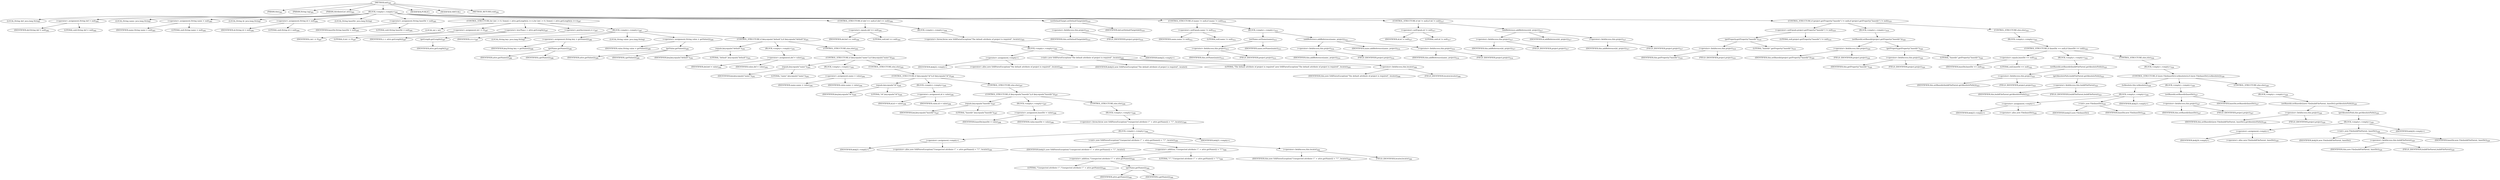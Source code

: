 digraph "init" {  
"754" [label = <(METHOD,init)<SUB>281</SUB>> ]
"755" [label = <(PARAM,this)<SUB>281</SUB>> ]
"756" [label = <(PARAM,String tag)<SUB>281</SUB>> ]
"757" [label = <(PARAM,AttributeList attrs)<SUB>281</SUB>> ]
"758" [label = <(BLOCK,&lt;empty&gt;,&lt;empty&gt;)<SUB>281</SUB>> ]
"759" [label = <(LOCAL,String def: java.lang.String)> ]
"760" [label = <(&lt;operator&gt;.assignment,String def = null)<SUB>282</SUB>> ]
"761" [label = <(IDENTIFIER,def,String def = null)<SUB>282</SUB>> ]
"762" [label = <(LITERAL,null,String def = null)<SUB>282</SUB>> ]
"763" [label = <(LOCAL,String name: java.lang.String)> ]
"764" [label = <(&lt;operator&gt;.assignment,String name = null)<SUB>283</SUB>> ]
"765" [label = <(IDENTIFIER,name,String name = null)<SUB>283</SUB>> ]
"766" [label = <(LITERAL,null,String name = null)<SUB>283</SUB>> ]
"767" [label = <(LOCAL,String id: java.lang.String)> ]
"768" [label = <(&lt;operator&gt;.assignment,String id = null)<SUB>284</SUB>> ]
"769" [label = <(IDENTIFIER,id,String id = null)<SUB>284</SUB>> ]
"770" [label = <(LITERAL,null,String id = null)<SUB>284</SUB>> ]
"771" [label = <(LOCAL,String baseDir: java.lang.String)> ]
"772" [label = <(&lt;operator&gt;.assignment,String baseDir = null)<SUB>285</SUB>> ]
"773" [label = <(IDENTIFIER,baseDir,String baseDir = null)<SUB>285</SUB>> ]
"774" [label = <(LITERAL,null,String baseDir = null)<SUB>285</SUB>> ]
"775" [label = <(CONTROL_STRUCTURE,for (int i = 0; Some(i &lt; attrs.getLength()); i++),for (int i = 0; Some(i &lt; attrs.getLength()); i++))<SUB>287</SUB>> ]
"776" [label = <(LOCAL,int i: int)> ]
"777" [label = <(&lt;operator&gt;.assignment,int i = 0)<SUB>287</SUB>> ]
"778" [label = <(IDENTIFIER,i,int i = 0)<SUB>287</SUB>> ]
"779" [label = <(LITERAL,0,int i = 0)<SUB>287</SUB>> ]
"780" [label = <(&lt;operator&gt;.lessThan,i &lt; attrs.getLength())<SUB>287</SUB>> ]
"781" [label = <(IDENTIFIER,i,i &lt; attrs.getLength())<SUB>287</SUB>> ]
"782" [label = <(getLength,getLength())<SUB>287</SUB>> ]
"783" [label = <(IDENTIFIER,attrs,getLength())<SUB>287</SUB>> ]
"784" [label = <(&lt;operator&gt;.postIncrement,i++)<SUB>287</SUB>> ]
"785" [label = <(IDENTIFIER,i,i++)<SUB>287</SUB>> ]
"786" [label = <(BLOCK,&lt;empty&gt;,&lt;empty&gt;)<SUB>287</SUB>> ]
"787" [label = <(LOCAL,String key: java.lang.String)> ]
"788" [label = <(&lt;operator&gt;.assignment,String key = getName(i))<SUB>288</SUB>> ]
"789" [label = <(IDENTIFIER,key,String key = getName(i))<SUB>288</SUB>> ]
"790" [label = <(getName,getName(i))<SUB>288</SUB>> ]
"791" [label = <(IDENTIFIER,attrs,getName(i))<SUB>288</SUB>> ]
"792" [label = <(IDENTIFIER,i,getName(i))<SUB>288</SUB>> ]
"793" [label = <(LOCAL,String value: java.lang.String)> ]
"794" [label = <(&lt;operator&gt;.assignment,String value = getValue(i))<SUB>289</SUB>> ]
"795" [label = <(IDENTIFIER,value,String value = getValue(i))<SUB>289</SUB>> ]
"796" [label = <(getValue,getValue(i))<SUB>289</SUB>> ]
"797" [label = <(IDENTIFIER,attrs,getValue(i))<SUB>289</SUB>> ]
"798" [label = <(IDENTIFIER,i,getValue(i))<SUB>289</SUB>> ]
"799" [label = <(CONTROL_STRUCTURE,if (key.equals(&quot;default&quot;)),if (key.equals(&quot;default&quot;)))<SUB>291</SUB>> ]
"800" [label = <(equals,key.equals(&quot;default&quot;))<SUB>291</SUB>> ]
"801" [label = <(IDENTIFIER,key,key.equals(&quot;default&quot;))<SUB>291</SUB>> ]
"802" [label = <(LITERAL,&quot;default&quot;,key.equals(&quot;default&quot;))<SUB>291</SUB>> ]
"803" [label = <(BLOCK,&lt;empty&gt;,&lt;empty&gt;)<SUB>291</SUB>> ]
"804" [label = <(&lt;operator&gt;.assignment,def = value)<SUB>292</SUB>> ]
"805" [label = <(IDENTIFIER,def,def = value)<SUB>292</SUB>> ]
"806" [label = <(IDENTIFIER,value,def = value)<SUB>292</SUB>> ]
"807" [label = <(CONTROL_STRUCTURE,else,else)<SUB>293</SUB>> ]
"808" [label = <(CONTROL_STRUCTURE,if (key.equals(&quot;name&quot;)),if (key.equals(&quot;name&quot;)))<SUB>293</SUB>> ]
"809" [label = <(equals,key.equals(&quot;name&quot;))<SUB>293</SUB>> ]
"810" [label = <(IDENTIFIER,key,key.equals(&quot;name&quot;))<SUB>293</SUB>> ]
"811" [label = <(LITERAL,&quot;name&quot;,key.equals(&quot;name&quot;))<SUB>293</SUB>> ]
"812" [label = <(BLOCK,&lt;empty&gt;,&lt;empty&gt;)<SUB>293</SUB>> ]
"813" [label = <(&lt;operator&gt;.assignment,name = value)<SUB>294</SUB>> ]
"814" [label = <(IDENTIFIER,name,name = value)<SUB>294</SUB>> ]
"815" [label = <(IDENTIFIER,value,name = value)<SUB>294</SUB>> ]
"816" [label = <(CONTROL_STRUCTURE,else,else)<SUB>295</SUB>> ]
"817" [label = <(CONTROL_STRUCTURE,if (key.equals(&quot;id&quot;)),if (key.equals(&quot;id&quot;)))<SUB>295</SUB>> ]
"818" [label = <(equals,key.equals(&quot;id&quot;))<SUB>295</SUB>> ]
"819" [label = <(IDENTIFIER,key,key.equals(&quot;id&quot;))<SUB>295</SUB>> ]
"820" [label = <(LITERAL,&quot;id&quot;,key.equals(&quot;id&quot;))<SUB>295</SUB>> ]
"821" [label = <(BLOCK,&lt;empty&gt;,&lt;empty&gt;)<SUB>295</SUB>> ]
"822" [label = <(&lt;operator&gt;.assignment,id = value)<SUB>296</SUB>> ]
"823" [label = <(IDENTIFIER,id,id = value)<SUB>296</SUB>> ]
"824" [label = <(IDENTIFIER,value,id = value)<SUB>296</SUB>> ]
"825" [label = <(CONTROL_STRUCTURE,else,else)<SUB>297</SUB>> ]
"826" [label = <(CONTROL_STRUCTURE,if (key.equals(&quot;basedir&quot;)),if (key.equals(&quot;basedir&quot;)))<SUB>297</SUB>> ]
"827" [label = <(equals,key.equals(&quot;basedir&quot;))<SUB>297</SUB>> ]
"828" [label = <(IDENTIFIER,key,key.equals(&quot;basedir&quot;))<SUB>297</SUB>> ]
"829" [label = <(LITERAL,&quot;basedir&quot;,key.equals(&quot;basedir&quot;))<SUB>297</SUB>> ]
"830" [label = <(BLOCK,&lt;empty&gt;,&lt;empty&gt;)<SUB>297</SUB>> ]
"831" [label = <(&lt;operator&gt;.assignment,baseDir = value)<SUB>298</SUB>> ]
"832" [label = <(IDENTIFIER,baseDir,baseDir = value)<SUB>298</SUB>> ]
"833" [label = <(IDENTIFIER,value,baseDir = value)<SUB>298</SUB>> ]
"834" [label = <(CONTROL_STRUCTURE,else,else)<SUB>299</SUB>> ]
"835" [label = <(BLOCK,&lt;empty&gt;,&lt;empty&gt;)<SUB>299</SUB>> ]
"836" [label = <(&lt;operator&gt;.throw,throw new SAXParseException(&quot;Unexpected attribute \&quot;&quot; + attrs.getName(i) + &quot;\&quot;&quot;, locator);)<SUB>300</SUB>> ]
"837" [label = <(BLOCK,&lt;empty&gt;,&lt;empty&gt;)<SUB>300</SUB>> ]
"838" [label = <(&lt;operator&gt;.assignment,&lt;empty&gt;)> ]
"839" [label = <(IDENTIFIER,$obj21,&lt;empty&gt;)> ]
"840" [label = <(&lt;operator&gt;.alloc,new SAXParseException(&quot;Unexpected attribute \&quot;&quot; + attrs.getName(i) + &quot;\&quot;&quot;, locator))<SUB>300</SUB>> ]
"841" [label = <(&lt;init&gt;,new SAXParseException(&quot;Unexpected attribute \&quot;&quot; + attrs.getName(i) + &quot;\&quot;&quot;, locator))<SUB>300</SUB>> ]
"842" [label = <(IDENTIFIER,$obj21,new SAXParseException(&quot;Unexpected attribute \&quot;&quot; + attrs.getName(i) + &quot;\&quot;&quot;, locator))> ]
"843" [label = <(&lt;operator&gt;.addition,&quot;Unexpected attribute \&quot;&quot; + attrs.getName(i) + &quot;\&quot;&quot;)<SUB>300</SUB>> ]
"844" [label = <(&lt;operator&gt;.addition,&quot;Unexpected attribute \&quot;&quot; + attrs.getName(i))<SUB>300</SUB>> ]
"845" [label = <(LITERAL,&quot;Unexpected attribute \&quot;&quot;,&quot;Unexpected attribute \&quot;&quot; + attrs.getName(i))<SUB>300</SUB>> ]
"846" [label = <(getName,getName(i))<SUB>300</SUB>> ]
"847" [label = <(IDENTIFIER,attrs,getName(i))<SUB>300</SUB>> ]
"848" [label = <(IDENTIFIER,i,getName(i))<SUB>300</SUB>> ]
"849" [label = <(LITERAL,&quot;\&quot;&quot;,&quot;Unexpected attribute \&quot;&quot; + attrs.getName(i) + &quot;\&quot;&quot;)<SUB>300</SUB>> ]
"850" [label = <(&lt;operator&gt;.fieldAccess,this.locator)<SUB>300</SUB>> ]
"851" [label = <(IDENTIFIER,this,new SAXParseException(&quot;Unexpected attribute \&quot;&quot; + attrs.getName(i) + &quot;\&quot;&quot;, locator))<SUB>300</SUB>> ]
"852" [label = <(FIELD_IDENTIFIER,locator,locator)<SUB>300</SUB>> ]
"853" [label = <(IDENTIFIER,$obj21,&lt;empty&gt;)> ]
"854" [label = <(CONTROL_STRUCTURE,if (def == null),if (def == null))<SUB>304</SUB>> ]
"855" [label = <(&lt;operator&gt;.equals,def == null)<SUB>304</SUB>> ]
"856" [label = <(IDENTIFIER,def,def == null)<SUB>304</SUB>> ]
"857" [label = <(LITERAL,null,def == null)<SUB>304</SUB>> ]
"858" [label = <(BLOCK,&lt;empty&gt;,&lt;empty&gt;)<SUB>304</SUB>> ]
"859" [label = <(&lt;operator&gt;.throw,throw new SAXParseException(&quot;The default attribute of project is required&quot;, locator);)<SUB>305</SUB>> ]
"860" [label = <(BLOCK,&lt;empty&gt;,&lt;empty&gt;)<SUB>305</SUB>> ]
"861" [label = <(&lt;operator&gt;.assignment,&lt;empty&gt;)> ]
"862" [label = <(IDENTIFIER,$obj22,&lt;empty&gt;)> ]
"863" [label = <(&lt;operator&gt;.alloc,new SAXParseException(&quot;The default attribute of project is required&quot;, locator))<SUB>305</SUB>> ]
"864" [label = <(&lt;init&gt;,new SAXParseException(&quot;The default attribute of project is required&quot;, locator))<SUB>305</SUB>> ]
"865" [label = <(IDENTIFIER,$obj22,new SAXParseException(&quot;The default attribute of project is required&quot;, locator))> ]
"866" [label = <(LITERAL,&quot;The default attribute of project is required&quot;,new SAXParseException(&quot;The default attribute of project is required&quot;, locator))<SUB>305</SUB>> ]
"867" [label = <(&lt;operator&gt;.fieldAccess,this.locator)<SUB>306</SUB>> ]
"868" [label = <(IDENTIFIER,this,new SAXParseException(&quot;The default attribute of project is required&quot;, locator))<SUB>306</SUB>> ]
"869" [label = <(FIELD_IDENTIFIER,locator,locator)<SUB>306</SUB>> ]
"870" [label = <(IDENTIFIER,$obj22,&lt;empty&gt;)> ]
"871" [label = <(setDefaultTarget,setDefaultTarget(def))<SUB>310</SUB>> ]
"872" [label = <(&lt;operator&gt;.fieldAccess,this.project)<SUB>310</SUB>> ]
"873" [label = <(IDENTIFIER,this,setDefaultTarget(def))<SUB>310</SUB>> ]
"874" [label = <(FIELD_IDENTIFIER,project,project)<SUB>310</SUB>> ]
"875" [label = <(IDENTIFIER,def,setDefaultTarget(def))<SUB>310</SUB>> ]
"876" [label = <(CONTROL_STRUCTURE,if (name != null),if (name != null))<SUB>312</SUB>> ]
"877" [label = <(&lt;operator&gt;.notEquals,name != null)<SUB>312</SUB>> ]
"878" [label = <(IDENTIFIER,name,name != null)<SUB>312</SUB>> ]
"879" [label = <(LITERAL,null,name != null)<SUB>312</SUB>> ]
"880" [label = <(BLOCK,&lt;empty&gt;,&lt;empty&gt;)<SUB>312</SUB>> ]
"881" [label = <(setName,setName(name))<SUB>313</SUB>> ]
"882" [label = <(&lt;operator&gt;.fieldAccess,this.project)<SUB>313</SUB>> ]
"883" [label = <(IDENTIFIER,this,setName(name))<SUB>313</SUB>> ]
"884" [label = <(FIELD_IDENTIFIER,project,project)<SUB>313</SUB>> ]
"885" [label = <(IDENTIFIER,name,setName(name))<SUB>313</SUB>> ]
"886" [label = <(addReference,addReference(name, project))<SUB>314</SUB>> ]
"887" [label = <(&lt;operator&gt;.fieldAccess,this.project)<SUB>314</SUB>> ]
"888" [label = <(IDENTIFIER,this,addReference(name, project))<SUB>314</SUB>> ]
"889" [label = <(FIELD_IDENTIFIER,project,project)<SUB>314</SUB>> ]
"890" [label = <(IDENTIFIER,name,addReference(name, project))<SUB>314</SUB>> ]
"891" [label = <(&lt;operator&gt;.fieldAccess,this.project)<SUB>314</SUB>> ]
"892" [label = <(IDENTIFIER,this,addReference(name, project))<SUB>314</SUB>> ]
"893" [label = <(FIELD_IDENTIFIER,project,project)<SUB>314</SUB>> ]
"894" [label = <(CONTROL_STRUCTURE,if (id != null),if (id != null))<SUB>317</SUB>> ]
"895" [label = <(&lt;operator&gt;.notEquals,id != null)<SUB>317</SUB>> ]
"896" [label = <(IDENTIFIER,id,id != null)<SUB>317</SUB>> ]
"897" [label = <(LITERAL,null,id != null)<SUB>317</SUB>> ]
"898" [label = <(addReference,addReference(id, project))<SUB>317</SUB>> ]
"899" [label = <(&lt;operator&gt;.fieldAccess,this.project)<SUB>317</SUB>> ]
"900" [label = <(IDENTIFIER,this,addReference(id, project))<SUB>317</SUB>> ]
"901" [label = <(FIELD_IDENTIFIER,project,project)<SUB>317</SUB>> ]
"902" [label = <(IDENTIFIER,id,addReference(id, project))<SUB>317</SUB>> ]
"903" [label = <(&lt;operator&gt;.fieldAccess,this.project)<SUB>317</SUB>> ]
"904" [label = <(IDENTIFIER,this,addReference(id, project))<SUB>317</SUB>> ]
"905" [label = <(FIELD_IDENTIFIER,project,project)<SUB>317</SUB>> ]
"906" [label = <(CONTROL_STRUCTURE,if (project.getProperty(&quot;basedir&quot;) != null),if (project.getProperty(&quot;basedir&quot;) != null))<SUB>319</SUB>> ]
"907" [label = <(&lt;operator&gt;.notEquals,project.getProperty(&quot;basedir&quot;) != null)<SUB>319</SUB>> ]
"908" [label = <(getProperty,getProperty(&quot;basedir&quot;))<SUB>319</SUB>> ]
"909" [label = <(&lt;operator&gt;.fieldAccess,this.project)<SUB>319</SUB>> ]
"910" [label = <(IDENTIFIER,this,getProperty(&quot;basedir&quot;))<SUB>319</SUB>> ]
"911" [label = <(FIELD_IDENTIFIER,project,project)<SUB>319</SUB>> ]
"912" [label = <(LITERAL,&quot;basedir&quot;,getProperty(&quot;basedir&quot;))<SUB>319</SUB>> ]
"913" [label = <(LITERAL,null,project.getProperty(&quot;basedir&quot;) != null)<SUB>319</SUB>> ]
"914" [label = <(BLOCK,&lt;empty&gt;,&lt;empty&gt;)<SUB>319</SUB>> ]
"915" [label = <(setBasedir,setBasedir(project.getProperty(&quot;basedir&quot;)))<SUB>320</SUB>> ]
"916" [label = <(&lt;operator&gt;.fieldAccess,this.project)<SUB>320</SUB>> ]
"917" [label = <(IDENTIFIER,this,setBasedir(project.getProperty(&quot;basedir&quot;)))<SUB>320</SUB>> ]
"918" [label = <(FIELD_IDENTIFIER,project,project)<SUB>320</SUB>> ]
"919" [label = <(getProperty,getProperty(&quot;basedir&quot;))<SUB>320</SUB>> ]
"920" [label = <(&lt;operator&gt;.fieldAccess,this.project)<SUB>320</SUB>> ]
"921" [label = <(IDENTIFIER,this,getProperty(&quot;basedir&quot;))<SUB>320</SUB>> ]
"922" [label = <(FIELD_IDENTIFIER,project,project)<SUB>320</SUB>> ]
"923" [label = <(LITERAL,&quot;basedir&quot;,getProperty(&quot;basedir&quot;))<SUB>320</SUB>> ]
"924" [label = <(CONTROL_STRUCTURE,else,else)<SUB>321</SUB>> ]
"925" [label = <(BLOCK,&lt;empty&gt;,&lt;empty&gt;)<SUB>321</SUB>> ]
"926" [label = <(CONTROL_STRUCTURE,if (baseDir == null),if (baseDir == null))<SUB>322</SUB>> ]
"927" [label = <(&lt;operator&gt;.equals,baseDir == null)<SUB>322</SUB>> ]
"928" [label = <(IDENTIFIER,baseDir,baseDir == null)<SUB>322</SUB>> ]
"929" [label = <(LITERAL,null,baseDir == null)<SUB>322</SUB>> ]
"930" [label = <(BLOCK,&lt;empty&gt;,&lt;empty&gt;)<SUB>322</SUB>> ]
"931" [label = <(setBasedir,setBasedir(buildFileParent.getAbsolutePath()))<SUB>323</SUB>> ]
"932" [label = <(&lt;operator&gt;.fieldAccess,this.project)<SUB>323</SUB>> ]
"933" [label = <(IDENTIFIER,this,setBasedir(buildFileParent.getAbsolutePath()))<SUB>323</SUB>> ]
"934" [label = <(FIELD_IDENTIFIER,project,project)<SUB>323</SUB>> ]
"935" [label = <(getAbsolutePath,buildFileParent.getAbsolutePath())<SUB>323</SUB>> ]
"936" [label = <(&lt;operator&gt;.fieldAccess,this.buildFileParent)<SUB>323</SUB>> ]
"937" [label = <(IDENTIFIER,this,buildFileParent.getAbsolutePath())<SUB>323</SUB>> ]
"938" [label = <(FIELD_IDENTIFIER,buildFileParent,buildFileParent)<SUB>323</SUB>> ]
"939" [label = <(CONTROL_STRUCTURE,else,else)<SUB>324</SUB>> ]
"940" [label = <(BLOCK,&lt;empty&gt;,&lt;empty&gt;)<SUB>324</SUB>> ]
"941" [label = <(CONTROL_STRUCTURE,if ((new File(baseDir)).isAbsolute()),if ((new File(baseDir)).isAbsolute()))<SUB>326</SUB>> ]
"942" [label = <(isAbsolute,this.isAbsolute())<SUB>326</SUB>> ]
"943" [label = <(BLOCK,&lt;empty&gt;,&lt;empty&gt;)<SUB>326</SUB>> ]
"944" [label = <(&lt;operator&gt;.assignment,&lt;empty&gt;)> ]
"945" [label = <(IDENTIFIER,$obj23,&lt;empty&gt;)> ]
"946" [label = <(&lt;operator&gt;.alloc,new File(baseDir))<SUB>326</SUB>> ]
"947" [label = <(&lt;init&gt;,new File(baseDir))<SUB>326</SUB>> ]
"948" [label = <(IDENTIFIER,$obj23,new File(baseDir))> ]
"949" [label = <(IDENTIFIER,baseDir,new File(baseDir))<SUB>326</SUB>> ]
"950" [label = <(IDENTIFIER,$obj23,&lt;empty&gt;)> ]
"951" [label = <(BLOCK,&lt;empty&gt;,&lt;empty&gt;)<SUB>326</SUB>> ]
"952" [label = <(setBasedir,setBasedir(baseDir))<SUB>327</SUB>> ]
"953" [label = <(&lt;operator&gt;.fieldAccess,this.project)<SUB>327</SUB>> ]
"954" [label = <(IDENTIFIER,this,setBasedir(baseDir))<SUB>327</SUB>> ]
"955" [label = <(FIELD_IDENTIFIER,project,project)<SUB>327</SUB>> ]
"956" [label = <(IDENTIFIER,baseDir,setBasedir(baseDir))<SUB>327</SUB>> ]
"957" [label = <(CONTROL_STRUCTURE,else,else)<SUB>328</SUB>> ]
"958" [label = <(BLOCK,&lt;empty&gt;,&lt;empty&gt;)<SUB>328</SUB>> ]
"959" [label = <(setBasedir,setBasedir((new File(buildFileParent, baseDir)).getAbsolutePath()))<SUB>329</SUB>> ]
"960" [label = <(&lt;operator&gt;.fieldAccess,this.project)<SUB>329</SUB>> ]
"961" [label = <(IDENTIFIER,this,setBasedir((new File(buildFileParent, baseDir)).getAbsolutePath()))<SUB>329</SUB>> ]
"962" [label = <(FIELD_IDENTIFIER,project,project)<SUB>329</SUB>> ]
"963" [label = <(getAbsolutePath,this.getAbsolutePath())<SUB>329</SUB>> ]
"964" [label = <(BLOCK,&lt;empty&gt;,&lt;empty&gt;)<SUB>329</SUB>> ]
"965" [label = <(&lt;operator&gt;.assignment,&lt;empty&gt;)> ]
"966" [label = <(IDENTIFIER,$obj24,&lt;empty&gt;)> ]
"967" [label = <(&lt;operator&gt;.alloc,new File(buildFileParent, baseDir))<SUB>329</SUB>> ]
"968" [label = <(&lt;init&gt;,new File(buildFileParent, baseDir))<SUB>329</SUB>> ]
"969" [label = <(IDENTIFIER,$obj24,new File(buildFileParent, baseDir))> ]
"970" [label = <(&lt;operator&gt;.fieldAccess,this.buildFileParent)<SUB>329</SUB>> ]
"971" [label = <(IDENTIFIER,this,new File(buildFileParent, baseDir))<SUB>329</SUB>> ]
"972" [label = <(FIELD_IDENTIFIER,buildFileParent,buildFileParent)<SUB>329</SUB>> ]
"973" [label = <(IDENTIFIER,baseDir,new File(buildFileParent, baseDir))<SUB>329</SUB>> ]
"974" [label = <(IDENTIFIER,$obj24,&lt;empty&gt;)> ]
"975" [label = <(MODIFIER,PUBLIC)> ]
"976" [label = <(MODIFIER,VIRTUAL)> ]
"977" [label = <(METHOD_RETURN,void)<SUB>281</SUB>> ]
  "754" -> "755" 
  "754" -> "756" 
  "754" -> "757" 
  "754" -> "758" 
  "754" -> "975" 
  "754" -> "976" 
  "754" -> "977" 
  "758" -> "759" 
  "758" -> "760" 
  "758" -> "763" 
  "758" -> "764" 
  "758" -> "767" 
  "758" -> "768" 
  "758" -> "771" 
  "758" -> "772" 
  "758" -> "775" 
  "758" -> "854" 
  "758" -> "871" 
  "758" -> "876" 
  "758" -> "894" 
  "758" -> "906" 
  "760" -> "761" 
  "760" -> "762" 
  "764" -> "765" 
  "764" -> "766" 
  "768" -> "769" 
  "768" -> "770" 
  "772" -> "773" 
  "772" -> "774" 
  "775" -> "776" 
  "775" -> "777" 
  "775" -> "780" 
  "775" -> "784" 
  "775" -> "786" 
  "777" -> "778" 
  "777" -> "779" 
  "780" -> "781" 
  "780" -> "782" 
  "782" -> "783" 
  "784" -> "785" 
  "786" -> "787" 
  "786" -> "788" 
  "786" -> "793" 
  "786" -> "794" 
  "786" -> "799" 
  "788" -> "789" 
  "788" -> "790" 
  "790" -> "791" 
  "790" -> "792" 
  "794" -> "795" 
  "794" -> "796" 
  "796" -> "797" 
  "796" -> "798" 
  "799" -> "800" 
  "799" -> "803" 
  "799" -> "807" 
  "800" -> "801" 
  "800" -> "802" 
  "803" -> "804" 
  "804" -> "805" 
  "804" -> "806" 
  "807" -> "808" 
  "808" -> "809" 
  "808" -> "812" 
  "808" -> "816" 
  "809" -> "810" 
  "809" -> "811" 
  "812" -> "813" 
  "813" -> "814" 
  "813" -> "815" 
  "816" -> "817" 
  "817" -> "818" 
  "817" -> "821" 
  "817" -> "825" 
  "818" -> "819" 
  "818" -> "820" 
  "821" -> "822" 
  "822" -> "823" 
  "822" -> "824" 
  "825" -> "826" 
  "826" -> "827" 
  "826" -> "830" 
  "826" -> "834" 
  "827" -> "828" 
  "827" -> "829" 
  "830" -> "831" 
  "831" -> "832" 
  "831" -> "833" 
  "834" -> "835" 
  "835" -> "836" 
  "836" -> "837" 
  "837" -> "838" 
  "837" -> "841" 
  "837" -> "853" 
  "838" -> "839" 
  "838" -> "840" 
  "841" -> "842" 
  "841" -> "843" 
  "841" -> "850" 
  "843" -> "844" 
  "843" -> "849" 
  "844" -> "845" 
  "844" -> "846" 
  "846" -> "847" 
  "846" -> "848" 
  "850" -> "851" 
  "850" -> "852" 
  "854" -> "855" 
  "854" -> "858" 
  "855" -> "856" 
  "855" -> "857" 
  "858" -> "859" 
  "859" -> "860" 
  "860" -> "861" 
  "860" -> "864" 
  "860" -> "870" 
  "861" -> "862" 
  "861" -> "863" 
  "864" -> "865" 
  "864" -> "866" 
  "864" -> "867" 
  "867" -> "868" 
  "867" -> "869" 
  "871" -> "872" 
  "871" -> "875" 
  "872" -> "873" 
  "872" -> "874" 
  "876" -> "877" 
  "876" -> "880" 
  "877" -> "878" 
  "877" -> "879" 
  "880" -> "881" 
  "880" -> "886" 
  "881" -> "882" 
  "881" -> "885" 
  "882" -> "883" 
  "882" -> "884" 
  "886" -> "887" 
  "886" -> "890" 
  "886" -> "891" 
  "887" -> "888" 
  "887" -> "889" 
  "891" -> "892" 
  "891" -> "893" 
  "894" -> "895" 
  "894" -> "898" 
  "895" -> "896" 
  "895" -> "897" 
  "898" -> "899" 
  "898" -> "902" 
  "898" -> "903" 
  "899" -> "900" 
  "899" -> "901" 
  "903" -> "904" 
  "903" -> "905" 
  "906" -> "907" 
  "906" -> "914" 
  "906" -> "924" 
  "907" -> "908" 
  "907" -> "913" 
  "908" -> "909" 
  "908" -> "912" 
  "909" -> "910" 
  "909" -> "911" 
  "914" -> "915" 
  "915" -> "916" 
  "915" -> "919" 
  "916" -> "917" 
  "916" -> "918" 
  "919" -> "920" 
  "919" -> "923" 
  "920" -> "921" 
  "920" -> "922" 
  "924" -> "925" 
  "925" -> "926" 
  "926" -> "927" 
  "926" -> "930" 
  "926" -> "939" 
  "927" -> "928" 
  "927" -> "929" 
  "930" -> "931" 
  "931" -> "932" 
  "931" -> "935" 
  "932" -> "933" 
  "932" -> "934" 
  "935" -> "936" 
  "936" -> "937" 
  "936" -> "938" 
  "939" -> "940" 
  "940" -> "941" 
  "941" -> "942" 
  "941" -> "951" 
  "941" -> "957" 
  "942" -> "943" 
  "943" -> "944" 
  "943" -> "947" 
  "943" -> "950" 
  "944" -> "945" 
  "944" -> "946" 
  "947" -> "948" 
  "947" -> "949" 
  "951" -> "952" 
  "952" -> "953" 
  "952" -> "956" 
  "953" -> "954" 
  "953" -> "955" 
  "957" -> "958" 
  "958" -> "959" 
  "959" -> "960" 
  "959" -> "963" 
  "960" -> "961" 
  "960" -> "962" 
  "963" -> "964" 
  "964" -> "965" 
  "964" -> "968" 
  "964" -> "974" 
  "965" -> "966" 
  "965" -> "967" 
  "968" -> "969" 
  "968" -> "970" 
  "968" -> "973" 
  "970" -> "971" 
  "970" -> "972" 
}

